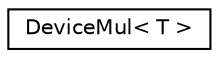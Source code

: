 digraph "Graphical Class Hierarchy"
{
  edge [fontname="Helvetica",fontsize="10",labelfontname="Helvetica",labelfontsize="10"];
  node [fontname="Helvetica",fontsize="10",shape=record];
  rankdir="LR";
  Node0 [label="DeviceMul\< T \>",height=0.2,width=0.4,color="black", fillcolor="white", style="filled",URL="$structDeviceMul.html"];
}

